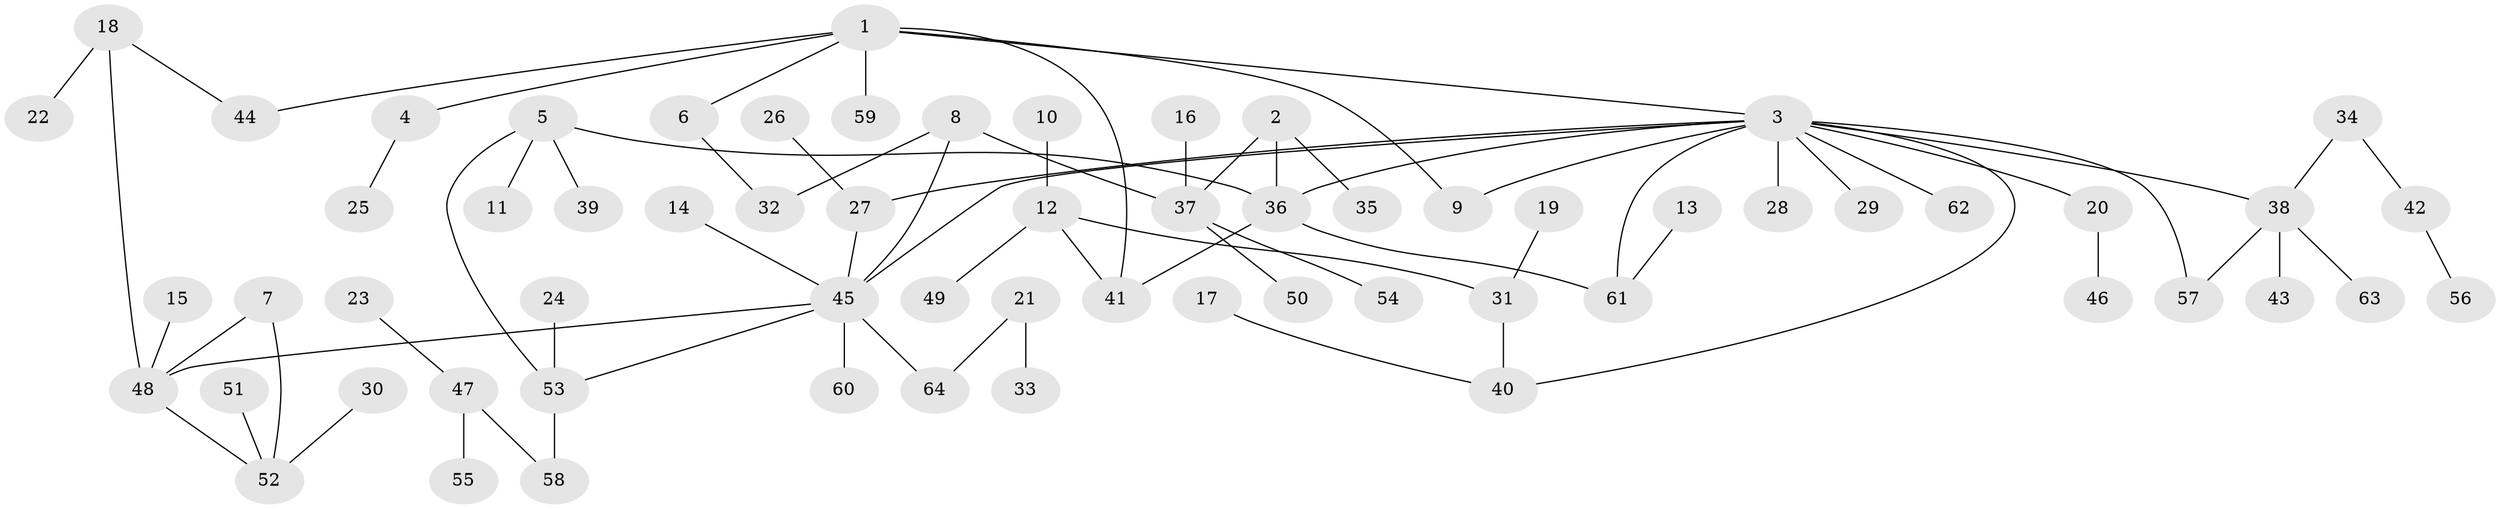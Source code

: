 // original degree distribution, {4: 0.05511811023622047, 12: 0.007874015748031496, 5: 0.047244094488188976, 6: 0.007874015748031496, 3: 0.14960629921259844, 7: 0.007874015748031496, 2: 0.33070866141732286, 1: 0.3937007874015748}
// Generated by graph-tools (version 1.1) at 2025/49/03/09/25 03:49:21]
// undirected, 64 vertices, 74 edges
graph export_dot {
graph [start="1"]
  node [color=gray90,style=filled];
  1;
  2;
  3;
  4;
  5;
  6;
  7;
  8;
  9;
  10;
  11;
  12;
  13;
  14;
  15;
  16;
  17;
  18;
  19;
  20;
  21;
  22;
  23;
  24;
  25;
  26;
  27;
  28;
  29;
  30;
  31;
  32;
  33;
  34;
  35;
  36;
  37;
  38;
  39;
  40;
  41;
  42;
  43;
  44;
  45;
  46;
  47;
  48;
  49;
  50;
  51;
  52;
  53;
  54;
  55;
  56;
  57;
  58;
  59;
  60;
  61;
  62;
  63;
  64;
  1 -- 3 [weight=1.0];
  1 -- 4 [weight=1.0];
  1 -- 6 [weight=1.0];
  1 -- 9 [weight=1.0];
  1 -- 41 [weight=1.0];
  1 -- 44 [weight=1.0];
  1 -- 59 [weight=1.0];
  2 -- 35 [weight=1.0];
  2 -- 36 [weight=1.0];
  2 -- 37 [weight=1.0];
  3 -- 9 [weight=1.0];
  3 -- 20 [weight=1.0];
  3 -- 27 [weight=1.0];
  3 -- 28 [weight=1.0];
  3 -- 29 [weight=1.0];
  3 -- 36 [weight=1.0];
  3 -- 38 [weight=1.0];
  3 -- 40 [weight=1.0];
  3 -- 45 [weight=1.0];
  3 -- 57 [weight=1.0];
  3 -- 61 [weight=1.0];
  3 -- 62 [weight=1.0];
  4 -- 25 [weight=1.0];
  5 -- 11 [weight=1.0];
  5 -- 36 [weight=1.0];
  5 -- 39 [weight=1.0];
  5 -- 53 [weight=1.0];
  6 -- 32 [weight=1.0];
  7 -- 48 [weight=1.0];
  7 -- 52 [weight=1.0];
  8 -- 32 [weight=1.0];
  8 -- 37 [weight=1.0];
  8 -- 45 [weight=1.0];
  10 -- 12 [weight=1.0];
  12 -- 31 [weight=1.0];
  12 -- 41 [weight=1.0];
  12 -- 49 [weight=1.0];
  13 -- 61 [weight=1.0];
  14 -- 45 [weight=1.0];
  15 -- 48 [weight=1.0];
  16 -- 37 [weight=1.0];
  17 -- 40 [weight=1.0];
  18 -- 22 [weight=1.0];
  18 -- 44 [weight=1.0];
  18 -- 48 [weight=1.0];
  19 -- 31 [weight=1.0];
  20 -- 46 [weight=1.0];
  21 -- 33 [weight=1.0];
  21 -- 64 [weight=1.0];
  23 -- 47 [weight=1.0];
  24 -- 53 [weight=1.0];
  26 -- 27 [weight=1.0];
  27 -- 45 [weight=1.0];
  30 -- 52 [weight=1.0];
  31 -- 40 [weight=1.0];
  34 -- 38 [weight=1.0];
  34 -- 42 [weight=1.0];
  36 -- 41 [weight=1.0];
  36 -- 61 [weight=1.0];
  37 -- 50 [weight=1.0];
  37 -- 54 [weight=1.0];
  38 -- 43 [weight=1.0];
  38 -- 57 [weight=1.0];
  38 -- 63 [weight=1.0];
  42 -- 56 [weight=1.0];
  45 -- 48 [weight=1.0];
  45 -- 53 [weight=1.0];
  45 -- 60 [weight=1.0];
  45 -- 64 [weight=1.0];
  47 -- 55 [weight=1.0];
  47 -- 58 [weight=1.0];
  48 -- 52 [weight=1.0];
  51 -- 52 [weight=1.0];
  53 -- 58 [weight=1.0];
}
